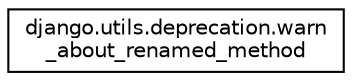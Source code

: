 digraph "Graphical Class Hierarchy"
{
 // LATEX_PDF_SIZE
  edge [fontname="Helvetica",fontsize="10",labelfontname="Helvetica",labelfontsize="10"];
  node [fontname="Helvetica",fontsize="10",shape=record];
  rankdir="LR";
  Node0 [label="django.utils.deprecation.warn\l_about_renamed_method",height=0.2,width=0.4,color="black", fillcolor="white", style="filled",URL="$classdjango_1_1utils_1_1deprecation_1_1warn__about__renamed__method.html",tooltip=" "];
}
